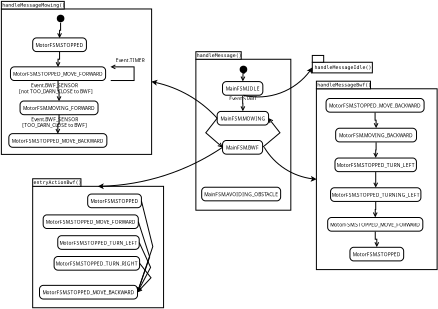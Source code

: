 <?xml version="1.0" encoding="UTF-8"?>
<dia:diagram xmlns:dia="http://www.lysator.liu.se/~alla/dia/">
  <dia:layer name="Background" visible="true" active="true">
    <dia:group>
      <dia:object type="UML - LargePackage" version="0" id="O0">
        <dia:attribute name="obj_pos">
          <dia:point val="26.022,7.861"/>
        </dia:attribute>
        <dia:attribute name="obj_bb">
          <dia:rectangle val="25.972,6.811;38.586,27.803"/>
        </dia:attribute>
        <dia:attribute name="meta">
          <dia:composite type="dict"/>
        </dia:attribute>
        <dia:attribute name="elem_corner">
          <dia:point val="26.022,7.861"/>
        </dia:attribute>
        <dia:attribute name="elem_width">
          <dia:real val="12.513"/>
        </dia:attribute>
        <dia:attribute name="elem_height">
          <dia:real val="19.893"/>
        </dia:attribute>
        <dia:attribute name="line_width">
          <dia:real val="0.1"/>
        </dia:attribute>
        <dia:attribute name="line_colour">
          <dia:color val="#000000"/>
        </dia:attribute>
        <dia:attribute name="fill_colour">
          <dia:color val="#ffffff"/>
        </dia:attribute>
        <dia:attribute name="text_colour">
          <dia:color val="#000000"/>
        </dia:attribute>
        <dia:attribute name="stereotype">
          <dia:string>##</dia:string>
        </dia:attribute>
        <dia:attribute name="name">
          <dia:string>#handleMessage()#</dia:string>
        </dia:attribute>
      </dia:object>
      <dia:group>
        <dia:object type="UML - State Term" version="0" id="O1">
          <dia:attribute name="obj_pos">
            <dia:point val="31.793,8.703"/>
          </dia:attribute>
          <dia:attribute name="obj_bb">
            <dia:rectangle val="31.743,8.653;32.843,9.753"/>
          </dia:attribute>
          <dia:attribute name="meta">
            <dia:composite type="dict"/>
          </dia:attribute>
          <dia:attribute name="elem_corner">
            <dia:point val="31.793,8.703"/>
          </dia:attribute>
          <dia:attribute name="elem_width">
            <dia:real val="1"/>
          </dia:attribute>
          <dia:attribute name="elem_height">
            <dia:real val="1"/>
          </dia:attribute>
          <dia:attribute name="line_colour">
            <dia:color val="#000000"/>
          </dia:attribute>
          <dia:attribute name="fill_colour">
            <dia:color val="#ffffff"/>
          </dia:attribute>
          <dia:attribute name="is_final">
            <dia:boolean val="false"/>
          </dia:attribute>
        </dia:object>
        <dia:object type="UML - Transition" version="2" id="O2">
          <dia:attribute name="obj_pos">
            <dia:point val="32.286,12.653"/>
          </dia:attribute>
          <dia:attribute name="obj_bb">
            <dia:rectangle val="30.278,12.603;34.386,14.732"/>
          </dia:attribute>
          <dia:attribute name="meta">
            <dia:composite type="dict"/>
          </dia:attribute>
          <dia:attribute name="orth_points">
            <dia:point val="32.286,12.653"/>
            <dia:point val="32.286,13.153"/>
            <dia:point val="32.286,14.181"/>
            <dia:point val="32.286,14.681"/>
          </dia:attribute>
          <dia:attribute name="orth_orient">
            <dia:enum val="1"/>
            <dia:enum val="0"/>
            <dia:enum val="1"/>
          </dia:attribute>
          <dia:attribute name="orth_autoroute">
            <dia:boolean val="true"/>
          </dia:attribute>
          <dia:attribute name="text_colour">
            <dia:color val="#000000"/>
          </dia:attribute>
          <dia:attribute name="line_colour">
            <dia:color val="#000000"/>
          </dia:attribute>
          <dia:attribute name="trigger">
            <dia:string>#Event.START#</dia:string>
          </dia:attribute>
          <dia:attribute name="action">
            <dia:string>##</dia:string>
          </dia:attribute>
          <dia:attribute name="guard">
            <dia:string>##</dia:string>
          </dia:attribute>
          <dia:attribute name="trigger_text_pos">
            <dia:point val="32.332,13.292"/>
          </dia:attribute>
          <dia:attribute name="guard_text_pos">
            <dia:point val="31.932,13.992"/>
          </dia:attribute>
          <dia:attribute name="direction_inverted">
            <dia:boolean val="false"/>
          </dia:attribute>
          <dia:connections>
            <dia:connection handle="0" to="O4" connection="8"/>
            <dia:connection handle="1" to="O5" connection="8"/>
          </dia:connections>
        </dia:object>
        <dia:object type="UML - Transition" version="2" id="O3">
          <dia:attribute name="obj_pos">
            <dia:point val="35.034,19.464"/>
          </dia:attribute>
          <dia:attribute name="obj_bb">
            <dia:rectangle val="34.984,15.132;37.292,19.964"/>
          </dia:attribute>
          <dia:attribute name="meta">
            <dia:composite type="dict"/>
          </dia:attribute>
          <dia:attribute name="orth_points">
            <dia:point val="35.034,19.464"/>
            <dia:point val="37.242,19.464"/>
            <dia:point val="37.242,15.632"/>
            <dia:point val="35.742,15.632"/>
          </dia:attribute>
          <dia:attribute name="orth_orient">
            <dia:enum val="0"/>
            <dia:enum val="1"/>
            <dia:enum val="0"/>
          </dia:attribute>
          <dia:attribute name="orth_autoroute">
            <dia:boolean val="true"/>
          </dia:attribute>
          <dia:attribute name="text_colour">
            <dia:color val="#000000"/>
          </dia:attribute>
          <dia:attribute name="line_colour">
            <dia:color val="#000000"/>
          </dia:attribute>
          <dia:attribute name="trigger">
            <dia:string>##</dia:string>
          </dia:attribute>
          <dia:attribute name="action">
            <dia:string>##</dia:string>
          </dia:attribute>
          <dia:attribute name="guard">
            <dia:string>##</dia:string>
          </dia:attribute>
          <dia:attribute name="trigger_text_pos">
            <dia:point val="36.742,16.048"/>
          </dia:attribute>
          <dia:attribute name="guard_text_pos">
            <dia:point val="36.742,17.048"/>
          </dia:attribute>
          <dia:attribute name="direction_inverted">
            <dia:boolean val="false"/>
          </dia:attribute>
          <dia:connections>
            <dia:connection handle="0" to="O7" connection="4"/>
            <dia:connection handle="1" to="O5" connection="4"/>
          </dia:connections>
        </dia:object>
        <dia:object type="UML - State" version="0" id="O4">
          <dia:attribute name="obj_pos">
            <dia:point val="29.534,10.803"/>
          </dia:attribute>
          <dia:attribute name="obj_bb">
            <dia:rectangle val="29.484,10.753;35.087,12.653"/>
          </dia:attribute>
          <dia:attribute name="meta">
            <dia:composite type="dict"/>
          </dia:attribute>
          <dia:attribute name="elem_corner">
            <dia:point val="29.534,10.803"/>
          </dia:attribute>
          <dia:attribute name="elem_width">
            <dia:real val="5.502"/>
          </dia:attribute>
          <dia:attribute name="elem_height">
            <dia:real val="1.8"/>
          </dia:attribute>
          <dia:attribute name="line_colour">
            <dia:color val="#000000"/>
          </dia:attribute>
          <dia:attribute name="fill_colour">
            <dia:color val="#ffffff"/>
          </dia:attribute>
          <dia:attribute name="text">
            <dia:composite type="text">
              <dia:attribute name="string">
                <dia:string>#MainFSM.IDLE#</dia:string>
              </dia:attribute>
              <dia:attribute name="font">
                <dia:font family="sans" style="0" name="Helvetica"/>
              </dia:attribute>
              <dia:attribute name="height">
                <dia:real val="0.8"/>
              </dia:attribute>
              <dia:attribute name="pos">
                <dia:point val="32.286,11.898"/>
              </dia:attribute>
              <dia:attribute name="color">
                <dia:color val="#000000"/>
              </dia:attribute>
              <dia:attribute name="alignment">
                <dia:enum val="1"/>
              </dia:attribute>
            </dia:composite>
          </dia:attribute>
          <dia:attribute name="entry_action">
            <dia:string>##</dia:string>
          </dia:attribute>
          <dia:attribute name="do_action">
            <dia:string>##</dia:string>
          </dia:attribute>
          <dia:attribute name="exit_action">
            <dia:string>##</dia:string>
          </dia:attribute>
        </dia:object>
        <dia:object type="UML - State" version="0" id="O5">
          <dia:attribute name="obj_pos">
            <dia:point val="28.829,14.732"/>
          </dia:attribute>
          <dia:attribute name="obj_bb">
            <dia:rectangle val="28.779,14.682;35.792,16.582"/>
          </dia:attribute>
          <dia:attribute name="meta">
            <dia:composite type="dict"/>
          </dia:attribute>
          <dia:attribute name="elem_corner">
            <dia:point val="28.829,14.732"/>
          </dia:attribute>
          <dia:attribute name="elem_width">
            <dia:real val="6.912"/>
          </dia:attribute>
          <dia:attribute name="elem_height">
            <dia:real val="1.8"/>
          </dia:attribute>
          <dia:attribute name="line_colour">
            <dia:color val="#000000"/>
          </dia:attribute>
          <dia:attribute name="fill_colour">
            <dia:color val="#ffffff"/>
          </dia:attribute>
          <dia:attribute name="text">
            <dia:composite type="text">
              <dia:attribute name="string">
                <dia:string>#MainFSM.MOWING#</dia:string>
              </dia:attribute>
              <dia:attribute name="font">
                <dia:font family="sans" style="0" name="Helvetica"/>
              </dia:attribute>
              <dia:attribute name="height">
                <dia:real val="0.8"/>
              </dia:attribute>
              <dia:attribute name="pos">
                <dia:point val="32.286,15.827"/>
              </dia:attribute>
              <dia:attribute name="color">
                <dia:color val="#000000"/>
              </dia:attribute>
              <dia:attribute name="alignment">
                <dia:enum val="1"/>
              </dia:attribute>
            </dia:composite>
          </dia:attribute>
          <dia:attribute name="entry_action">
            <dia:string>##</dia:string>
          </dia:attribute>
          <dia:attribute name="do_action">
            <dia:string>##</dia:string>
          </dia:attribute>
          <dia:attribute name="exit_action">
            <dia:string>##</dia:string>
          </dia:attribute>
        </dia:object>
        <dia:object type="UML - State" version="0" id="O6">
          <dia:attribute name="obj_pos">
            <dia:point val="26.788,24.722"/>
          </dia:attribute>
          <dia:attribute name="obj_bb">
            <dia:rectangle val="26.738,24.672;37.833,26.572"/>
          </dia:attribute>
          <dia:attribute name="meta">
            <dia:composite type="dict"/>
          </dia:attribute>
          <dia:attribute name="elem_corner">
            <dia:point val="26.788,24.722"/>
          </dia:attribute>
          <dia:attribute name="elem_width">
            <dia:real val="10.995"/>
          </dia:attribute>
          <dia:attribute name="elem_height">
            <dia:real val="1.8"/>
          </dia:attribute>
          <dia:attribute name="line_colour">
            <dia:color val="#000000"/>
          </dia:attribute>
          <dia:attribute name="fill_colour">
            <dia:color val="#ffffff"/>
          </dia:attribute>
          <dia:attribute name="text">
            <dia:composite type="text">
              <dia:attribute name="string">
                <dia:string>#MainFSM.AVOIDING_OBSTACLE#</dia:string>
              </dia:attribute>
              <dia:attribute name="font">
                <dia:font family="sans" style="0" name="Helvetica"/>
              </dia:attribute>
              <dia:attribute name="height">
                <dia:real val="0.8"/>
              </dia:attribute>
              <dia:attribute name="pos">
                <dia:point val="32.286,25.817"/>
              </dia:attribute>
              <dia:attribute name="color">
                <dia:color val="#000000"/>
              </dia:attribute>
              <dia:attribute name="alignment">
                <dia:enum val="1"/>
              </dia:attribute>
            </dia:composite>
          </dia:attribute>
          <dia:attribute name="entry_action">
            <dia:string>##</dia:string>
          </dia:attribute>
          <dia:attribute name="do_action">
            <dia:string>##</dia:string>
          </dia:attribute>
          <dia:attribute name="exit_action">
            <dia:string>##</dia:string>
          </dia:attribute>
        </dia:object>
        <dia:object type="UML - State" version="0" id="O7">
          <dia:attribute name="obj_pos">
            <dia:point val="29.537,18.564"/>
          </dia:attribute>
          <dia:attribute name="obj_bb">
            <dia:rectangle val="29.487,18.514;35.084,20.414"/>
          </dia:attribute>
          <dia:attribute name="meta">
            <dia:composite type="dict"/>
          </dia:attribute>
          <dia:attribute name="elem_corner">
            <dia:point val="29.537,18.564"/>
          </dia:attribute>
          <dia:attribute name="elem_width">
            <dia:real val="5.498"/>
          </dia:attribute>
          <dia:attribute name="elem_height">
            <dia:real val="1.8"/>
          </dia:attribute>
          <dia:attribute name="line_colour">
            <dia:color val="#000000"/>
          </dia:attribute>
          <dia:attribute name="fill_colour">
            <dia:color val="#ffffff"/>
          </dia:attribute>
          <dia:attribute name="text">
            <dia:composite type="text">
              <dia:attribute name="string">
                <dia:string>#MainFSM.BWF#</dia:string>
              </dia:attribute>
              <dia:attribute name="font">
                <dia:font family="sans" style="0" name="Helvetica"/>
              </dia:attribute>
              <dia:attribute name="height">
                <dia:real val="0.8"/>
              </dia:attribute>
              <dia:attribute name="pos">
                <dia:point val="32.286,19.659"/>
              </dia:attribute>
              <dia:attribute name="color">
                <dia:color val="#000000"/>
              </dia:attribute>
              <dia:attribute name="alignment">
                <dia:enum val="1"/>
              </dia:attribute>
            </dia:composite>
          </dia:attribute>
          <dia:attribute name="entry_action">
            <dia:string>##</dia:string>
          </dia:attribute>
          <dia:attribute name="do_action">
            <dia:string>##</dia:string>
          </dia:attribute>
          <dia:attribute name="exit_action">
            <dia:string>##</dia:string>
          </dia:attribute>
        </dia:object>
        <dia:object type="UML - Transition" version="2" id="O8">
          <dia:attribute name="obj_pos">
            <dia:point val="32.293,9.203"/>
          </dia:attribute>
          <dia:attribute name="obj_bb">
            <dia:rectangle val="31.598,7.578;32.791,10.803"/>
          </dia:attribute>
          <dia:attribute name="meta">
            <dia:composite type="dict"/>
          </dia:attribute>
          <dia:attribute name="orth_points">
            <dia:point val="32.293,9.203"/>
            <dia:point val="32.41,9.678"/>
            <dia:point val="32.286,9.678"/>
            <dia:point val="32.286,10.753"/>
          </dia:attribute>
          <dia:attribute name="orth_orient">
            <dia:enum val="1"/>
            <dia:enum val="0"/>
            <dia:enum val="1"/>
          </dia:attribute>
          <dia:attribute name="orth_autoroute">
            <dia:boolean val="false"/>
          </dia:attribute>
          <dia:attribute name="text_colour">
            <dia:color val="#000000"/>
          </dia:attribute>
          <dia:attribute name="line_colour">
            <dia:color val="#000000"/>
          </dia:attribute>
          <dia:attribute name="trigger">
            <dia:string>##</dia:string>
          </dia:attribute>
          <dia:attribute name="action">
            <dia:string>##</dia:string>
          </dia:attribute>
          <dia:attribute name="guard">
            <dia:string>##</dia:string>
          </dia:attribute>
          <dia:attribute name="trigger_text_pos">
            <dia:point val="31.848,8.178"/>
          </dia:attribute>
          <dia:attribute name="guard_text_pos">
            <dia:point val="31.848,9.178"/>
          </dia:attribute>
          <dia:attribute name="direction_inverted">
            <dia:boolean val="false"/>
          </dia:attribute>
          <dia:connections>
            <dia:connection handle="1" to="O4" connection="8"/>
          </dia:connections>
        </dia:object>
        <dia:object type="UML - Transition" version="2" id="O9">
          <dia:attribute name="obj_pos">
            <dia:point val="28.829,15.632"/>
          </dia:attribute>
          <dia:attribute name="obj_bb">
            <dia:rectangle val="26.579,15.132;29.587,19.964"/>
          </dia:attribute>
          <dia:attribute name="meta">
            <dia:composite type="dict"/>
          </dia:attribute>
          <dia:attribute name="orth_points">
            <dia:point val="28.829,15.632"/>
            <dia:point val="27.329,15.632"/>
            <dia:point val="27.329,19.464"/>
            <dia:point val="29.537,19.464"/>
          </dia:attribute>
          <dia:attribute name="orth_orient">
            <dia:enum val="0"/>
            <dia:enum val="1"/>
            <dia:enum val="0"/>
          </dia:attribute>
          <dia:attribute name="orth_autoroute">
            <dia:boolean val="true"/>
          </dia:attribute>
          <dia:attribute name="text_colour">
            <dia:color val="#000000"/>
          </dia:attribute>
          <dia:attribute name="line_colour">
            <dia:color val="#000000"/>
          </dia:attribute>
          <dia:attribute name="trigger">
            <dia:string>##</dia:string>
          </dia:attribute>
          <dia:attribute name="action">
            <dia:string>##</dia:string>
          </dia:attribute>
          <dia:attribute name="guard">
            <dia:string>##</dia:string>
          </dia:attribute>
          <dia:attribute name="trigger_text_pos">
            <dia:point val="26.829,16.048"/>
          </dia:attribute>
          <dia:attribute name="guard_text_pos">
            <dia:point val="26.829,17.048"/>
          </dia:attribute>
          <dia:attribute name="direction_inverted">
            <dia:boolean val="false"/>
          </dia:attribute>
          <dia:connections>
            <dia:connection handle="0" to="O5" connection="3"/>
            <dia:connection handle="1" to="O7" connection="3"/>
          </dia:connections>
          <dia:childnode parent="O0"/>
        </dia:object>
      </dia:group>
    </dia:group>
    <dia:group>
      <dia:object type="UML - LargePackage" version="0" id="O10">
        <dia:attribute name="obj_pos">
          <dia:point val="4.514,24.607"/>
        </dia:attribute>
        <dia:attribute name="obj_bb">
          <dia:rectangle val="4.464,23.557;21.814,40.657"/>
        </dia:attribute>
        <dia:attribute name="meta">
          <dia:composite type="dict"/>
        </dia:attribute>
        <dia:attribute name="elem_corner">
          <dia:point val="4.514,24.607"/>
        </dia:attribute>
        <dia:attribute name="elem_width">
          <dia:real val="17.25"/>
        </dia:attribute>
        <dia:attribute name="elem_height">
          <dia:real val="16"/>
        </dia:attribute>
        <dia:attribute name="line_width">
          <dia:real val="0.1"/>
        </dia:attribute>
        <dia:attribute name="line_colour">
          <dia:color val="#000000"/>
        </dia:attribute>
        <dia:attribute name="fill_colour">
          <dia:color val="#ffffff"/>
        </dia:attribute>
        <dia:attribute name="text_colour">
          <dia:color val="#000000"/>
        </dia:attribute>
        <dia:attribute name="stereotype">
          <dia:string>##</dia:string>
        </dia:attribute>
        <dia:attribute name="name">
          <dia:string>#entryActionBwf()#</dia:string>
        </dia:attribute>
      </dia:object>
      <dia:group>
        <dia:object type="UML - State" version="0" id="O11">
          <dia:attribute name="obj_pos">
            <dia:point val="11.764,25.625"/>
          </dia:attribute>
          <dia:attribute name="obj_bb">
            <dia:rectangle val="11.714,25.575;19.164,27.475"/>
          </dia:attribute>
          <dia:attribute name="meta">
            <dia:composite type="dict"/>
          </dia:attribute>
          <dia:attribute name="elem_corner">
            <dia:point val="11.764,25.625"/>
          </dia:attribute>
          <dia:attribute name="elem_width">
            <dia:real val="7.35"/>
          </dia:attribute>
          <dia:attribute name="elem_height">
            <dia:real val="1.8"/>
          </dia:attribute>
          <dia:attribute name="line_colour">
            <dia:color val="#000000"/>
          </dia:attribute>
          <dia:attribute name="fill_colour">
            <dia:color val="#ffffff"/>
          </dia:attribute>
          <dia:attribute name="text">
            <dia:composite type="text">
              <dia:attribute name="string">
                <dia:string>#MotorFSM.STOPPED#</dia:string>
              </dia:attribute>
              <dia:attribute name="font">
                <dia:font family="sans" style="0" name="Helvetica"/>
              </dia:attribute>
              <dia:attribute name="height">
                <dia:real val="0.8"/>
              </dia:attribute>
              <dia:attribute name="pos">
                <dia:point val="15.439,26.72"/>
              </dia:attribute>
              <dia:attribute name="color">
                <dia:color val="#000000"/>
              </dia:attribute>
              <dia:attribute name="alignment">
                <dia:enum val="1"/>
              </dia:attribute>
            </dia:composite>
          </dia:attribute>
          <dia:attribute name="entry_action">
            <dia:string>##</dia:string>
          </dia:attribute>
          <dia:attribute name="do_action">
            <dia:string>##</dia:string>
          </dia:attribute>
          <dia:attribute name="exit_action">
            <dia:string>##</dia:string>
          </dia:attribute>
        </dia:object>
        <dia:object type="UML - State" version="0" id="O12">
          <dia:attribute name="obj_pos">
            <dia:point val="5.899,28.368"/>
          </dia:attribute>
          <dia:attribute name="obj_bb">
            <dia:rectangle val="5.849,28.318;19.164,30.218"/>
          </dia:attribute>
          <dia:attribute name="meta">
            <dia:composite type="dict"/>
          </dia:attribute>
          <dia:attribute name="elem_corner">
            <dia:point val="5.899,28.368"/>
          </dia:attribute>
          <dia:attribute name="elem_width">
            <dia:real val="13.215"/>
          </dia:attribute>
          <dia:attribute name="elem_height">
            <dia:real val="1.8"/>
          </dia:attribute>
          <dia:attribute name="line_colour">
            <dia:color val="#000000"/>
          </dia:attribute>
          <dia:attribute name="fill_colour">
            <dia:color val="#ffffff"/>
          </dia:attribute>
          <dia:attribute name="text">
            <dia:composite type="text">
              <dia:attribute name="string">
                <dia:string>#MotorFSM.STOPPED_MOVE_FORWARD#</dia:string>
              </dia:attribute>
              <dia:attribute name="font">
                <dia:font family="sans" style="0" name="Helvetica"/>
              </dia:attribute>
              <dia:attribute name="height">
                <dia:real val="0.8"/>
              </dia:attribute>
              <dia:attribute name="pos">
                <dia:point val="12.506,29.463"/>
              </dia:attribute>
              <dia:attribute name="color">
                <dia:color val="#000000"/>
              </dia:attribute>
              <dia:attribute name="alignment">
                <dia:enum val="1"/>
              </dia:attribute>
            </dia:composite>
          </dia:attribute>
          <dia:attribute name="entry_action">
            <dia:string>##</dia:string>
          </dia:attribute>
          <dia:attribute name="do_action">
            <dia:string>##</dia:string>
          </dia:attribute>
          <dia:attribute name="exit_action">
            <dia:string>##</dia:string>
          </dia:attribute>
        </dia:object>
        <dia:object type="UML - State" version="0" id="O13">
          <dia:attribute name="obj_pos">
            <dia:point val="7.821,31.111"/>
          </dia:attribute>
          <dia:attribute name="obj_bb">
            <dia:rectangle val="7.771,31.061;19.164,32.961"/>
          </dia:attribute>
          <dia:attribute name="meta">
            <dia:composite type="dict"/>
          </dia:attribute>
          <dia:attribute name="elem_corner">
            <dia:point val="7.821,31.111"/>
          </dia:attribute>
          <dia:attribute name="elem_width">
            <dia:real val="11.293"/>
          </dia:attribute>
          <dia:attribute name="elem_height">
            <dia:real val="1.8"/>
          </dia:attribute>
          <dia:attribute name="line_colour">
            <dia:color val="#000000"/>
          </dia:attribute>
          <dia:attribute name="fill_colour">
            <dia:color val="#ffffff"/>
          </dia:attribute>
          <dia:attribute name="text">
            <dia:composite type="text">
              <dia:attribute name="string">
                <dia:string>#MotorFSM.STOPPED_TURN_LEFT#</dia:string>
              </dia:attribute>
              <dia:attribute name="font">
                <dia:font family="sans" style="0" name="Helvetica"/>
              </dia:attribute>
              <dia:attribute name="height">
                <dia:real val="0.8"/>
              </dia:attribute>
              <dia:attribute name="pos">
                <dia:point val="13.468,32.206"/>
              </dia:attribute>
              <dia:attribute name="color">
                <dia:color val="#000000"/>
              </dia:attribute>
              <dia:attribute name="alignment">
                <dia:enum val="1"/>
              </dia:attribute>
            </dia:composite>
          </dia:attribute>
          <dia:attribute name="entry_action">
            <dia:string>##</dia:string>
          </dia:attribute>
          <dia:attribute name="do_action">
            <dia:string>##</dia:string>
          </dia:attribute>
          <dia:attribute name="exit_action">
            <dia:string>##</dia:string>
          </dia:attribute>
        </dia:object>
        <dia:object type="UML - State" version="0" id="O14">
          <dia:attribute name="obj_pos">
            <dia:point val="7.339,33.854"/>
          </dia:attribute>
          <dia:attribute name="obj_bb">
            <dia:rectangle val="7.289,33.804;19.164,35.704"/>
          </dia:attribute>
          <dia:attribute name="meta">
            <dia:composite type="dict"/>
          </dia:attribute>
          <dia:attribute name="elem_corner">
            <dia:point val="7.339,33.854"/>
          </dia:attribute>
          <dia:attribute name="elem_width">
            <dia:real val="11.775"/>
          </dia:attribute>
          <dia:attribute name="elem_height">
            <dia:real val="1.8"/>
          </dia:attribute>
          <dia:attribute name="line_colour">
            <dia:color val="#000000"/>
          </dia:attribute>
          <dia:attribute name="fill_colour">
            <dia:color val="#ffffff"/>
          </dia:attribute>
          <dia:attribute name="text">
            <dia:composite type="text">
              <dia:attribute name="string">
                <dia:string>#MotorFSM.STOPPED_TURN_RIGHT#</dia:string>
              </dia:attribute>
              <dia:attribute name="font">
                <dia:font family="sans" style="0" name="Helvetica"/>
              </dia:attribute>
              <dia:attribute name="height">
                <dia:real val="0.8"/>
              </dia:attribute>
              <dia:attribute name="pos">
                <dia:point val="13.226,34.949"/>
              </dia:attribute>
              <dia:attribute name="color">
                <dia:color val="#000000"/>
              </dia:attribute>
              <dia:attribute name="alignment">
                <dia:enum val="1"/>
              </dia:attribute>
            </dia:composite>
          </dia:attribute>
          <dia:attribute name="entry_action">
            <dia:string>##</dia:string>
          </dia:attribute>
          <dia:attribute name="do_action">
            <dia:string>##</dia:string>
          </dia:attribute>
          <dia:attribute name="exit_action">
            <dia:string>##</dia:string>
          </dia:attribute>
        </dia:object>
        <dia:object type="UML - State" version="0" id="O15">
          <dia:attribute name="obj_pos">
            <dia:point val="5.414,37.657"/>
          </dia:attribute>
          <dia:attribute name="obj_bb">
            <dia:rectangle val="5.364,37.607;19.107,39.507"/>
          </dia:attribute>
          <dia:attribute name="meta">
            <dia:composite type="dict"/>
          </dia:attribute>
          <dia:attribute name="elem_corner">
            <dia:point val="5.414,37.657"/>
          </dia:attribute>
          <dia:attribute name="elem_width">
            <dia:real val="13.643"/>
          </dia:attribute>
          <dia:attribute name="elem_height">
            <dia:real val="1.8"/>
          </dia:attribute>
          <dia:attribute name="line_colour">
            <dia:color val="#000000"/>
          </dia:attribute>
          <dia:attribute name="fill_colour">
            <dia:color val="#ffffff"/>
          </dia:attribute>
          <dia:attribute name="text">
            <dia:composite type="text">
              <dia:attribute name="string">
                <dia:string>#MotorFSM.STOPPED_MOVE_BACKWARD#</dia:string>
              </dia:attribute>
              <dia:attribute name="font">
                <dia:font family="sans" style="0" name="Helvetica"/>
              </dia:attribute>
              <dia:attribute name="height">
                <dia:real val="0.8"/>
              </dia:attribute>
              <dia:attribute name="pos">
                <dia:point val="12.236,38.752"/>
              </dia:attribute>
              <dia:attribute name="color">
                <dia:color val="#000000"/>
              </dia:attribute>
              <dia:attribute name="alignment">
                <dia:enum val="1"/>
              </dia:attribute>
            </dia:composite>
          </dia:attribute>
          <dia:attribute name="entry_action">
            <dia:string>##</dia:string>
          </dia:attribute>
          <dia:attribute name="do_action">
            <dia:string>##</dia:string>
          </dia:attribute>
          <dia:attribute name="exit_action">
            <dia:string>##</dia:string>
          </dia:attribute>
        </dia:object>
        <dia:object type="UML - Transition" version="2" id="O16">
          <dia:attribute name="obj_pos">
            <dia:point val="19.114,34.754"/>
          </dia:attribute>
          <dia:attribute name="obj_bb">
            <dia:rectangle val="19.007,34.254;20.664,39.057"/>
          </dia:attribute>
          <dia:attribute name="meta">
            <dia:composite type="dict"/>
          </dia:attribute>
          <dia:attribute name="orth_points">
            <dia:point val="19.114,34.754"/>
            <dia:point val="20.614,34.754"/>
            <dia:point val="20.614,38.557"/>
            <dia:point val="19.057,38.557"/>
          </dia:attribute>
          <dia:attribute name="orth_orient">
            <dia:enum val="0"/>
            <dia:enum val="1"/>
            <dia:enum val="0"/>
          </dia:attribute>
          <dia:attribute name="orth_autoroute">
            <dia:boolean val="true"/>
          </dia:attribute>
          <dia:attribute name="text_colour">
            <dia:color val="#000000"/>
          </dia:attribute>
          <dia:attribute name="line_colour">
            <dia:color val="#000000"/>
          </dia:attribute>
          <dia:attribute name="trigger">
            <dia:string>##</dia:string>
          </dia:attribute>
          <dia:attribute name="action">
            <dia:string>##</dia:string>
          </dia:attribute>
          <dia:attribute name="guard">
            <dia:string>##</dia:string>
          </dia:attribute>
          <dia:attribute name="trigger_text_pos">
            <dia:point val="20.114,35.156"/>
          </dia:attribute>
          <dia:attribute name="guard_text_pos">
            <dia:point val="20.114,36.156"/>
          </dia:attribute>
          <dia:attribute name="direction_inverted">
            <dia:boolean val="false"/>
          </dia:attribute>
          <dia:connections>
            <dia:connection handle="0" to="O14" connection="4"/>
            <dia:connection handle="1" to="O15" connection="4"/>
          </dia:connections>
        </dia:object>
        <dia:object type="UML - Transition" version="2" id="O17">
          <dia:attribute name="obj_pos">
            <dia:point val="19.114,32.011"/>
          </dia:attribute>
          <dia:attribute name="obj_bb">
            <dia:rectangle val="19.007,31.511;20.664,39.057"/>
          </dia:attribute>
          <dia:attribute name="meta">
            <dia:composite type="dict"/>
          </dia:attribute>
          <dia:attribute name="orth_points">
            <dia:point val="19.114,32.011"/>
            <dia:point val="20.614,32.011"/>
            <dia:point val="20.614,38.557"/>
            <dia:point val="19.057,38.557"/>
          </dia:attribute>
          <dia:attribute name="orth_orient">
            <dia:enum val="0"/>
            <dia:enum val="1"/>
            <dia:enum val="0"/>
          </dia:attribute>
          <dia:attribute name="orth_autoroute">
            <dia:boolean val="true"/>
          </dia:attribute>
          <dia:attribute name="text_colour">
            <dia:color val="#000000"/>
          </dia:attribute>
          <dia:attribute name="line_colour">
            <dia:color val="#000000"/>
          </dia:attribute>
          <dia:attribute name="trigger">
            <dia:string>##</dia:string>
          </dia:attribute>
          <dia:attribute name="action">
            <dia:string>##</dia:string>
          </dia:attribute>
          <dia:attribute name="guard">
            <dia:string>##</dia:string>
          </dia:attribute>
          <dia:attribute name="trigger_text_pos">
            <dia:point val="20.114,33.784"/>
          </dia:attribute>
          <dia:attribute name="guard_text_pos">
            <dia:point val="20.114,34.784"/>
          </dia:attribute>
          <dia:attribute name="direction_inverted">
            <dia:boolean val="false"/>
          </dia:attribute>
          <dia:connections>
            <dia:connection handle="0" to="O13" connection="4"/>
            <dia:connection handle="1" to="O15" connection="4"/>
          </dia:connections>
        </dia:object>
        <dia:object type="UML - Transition" version="2" id="O18">
          <dia:attribute name="obj_pos">
            <dia:point val="19.114,29.268"/>
          </dia:attribute>
          <dia:attribute name="obj_bb">
            <dia:rectangle val="19.007,28.768;20.664,39.057"/>
          </dia:attribute>
          <dia:attribute name="meta">
            <dia:composite type="dict"/>
          </dia:attribute>
          <dia:attribute name="orth_points">
            <dia:point val="19.114,29.268"/>
            <dia:point val="20.614,29.268"/>
            <dia:point val="20.614,38.557"/>
            <dia:point val="19.057,38.557"/>
          </dia:attribute>
          <dia:attribute name="orth_orient">
            <dia:enum val="0"/>
            <dia:enum val="1"/>
            <dia:enum val="0"/>
          </dia:attribute>
          <dia:attribute name="orth_autoroute">
            <dia:boolean val="true"/>
          </dia:attribute>
          <dia:attribute name="text_colour">
            <dia:color val="#000000"/>
          </dia:attribute>
          <dia:attribute name="line_colour">
            <dia:color val="#000000"/>
          </dia:attribute>
          <dia:attribute name="trigger">
            <dia:string>##</dia:string>
          </dia:attribute>
          <dia:attribute name="action">
            <dia:string>##</dia:string>
          </dia:attribute>
          <dia:attribute name="guard">
            <dia:string>##</dia:string>
          </dia:attribute>
          <dia:attribute name="trigger_text_pos">
            <dia:point val="20.114,32.413"/>
          </dia:attribute>
          <dia:attribute name="guard_text_pos">
            <dia:point val="20.114,33.413"/>
          </dia:attribute>
          <dia:attribute name="direction_inverted">
            <dia:boolean val="false"/>
          </dia:attribute>
          <dia:connections>
            <dia:connection handle="0" to="O12" connection="4"/>
            <dia:connection handle="1" to="O15" connection="4"/>
          </dia:connections>
        </dia:object>
        <dia:object type="UML - Transition" version="2" id="O19">
          <dia:attribute name="obj_pos">
            <dia:point val="19.114,26.525"/>
          </dia:attribute>
          <dia:attribute name="obj_bb">
            <dia:rectangle val="19.007,26.025;20.664,39.057"/>
          </dia:attribute>
          <dia:attribute name="meta">
            <dia:composite type="dict"/>
          </dia:attribute>
          <dia:attribute name="orth_points">
            <dia:point val="19.114,26.525"/>
            <dia:point val="20.614,26.525"/>
            <dia:point val="20.614,38.557"/>
            <dia:point val="19.057,38.557"/>
          </dia:attribute>
          <dia:attribute name="orth_orient">
            <dia:enum val="0"/>
            <dia:enum val="1"/>
            <dia:enum val="0"/>
          </dia:attribute>
          <dia:attribute name="orth_autoroute">
            <dia:boolean val="true"/>
          </dia:attribute>
          <dia:attribute name="text_colour">
            <dia:color val="#000000"/>
          </dia:attribute>
          <dia:attribute name="line_colour">
            <dia:color val="#000000"/>
          </dia:attribute>
          <dia:attribute name="trigger">
            <dia:string>##</dia:string>
          </dia:attribute>
          <dia:attribute name="action">
            <dia:string>##</dia:string>
          </dia:attribute>
          <dia:attribute name="guard">
            <dia:string>##</dia:string>
          </dia:attribute>
          <dia:attribute name="trigger_text_pos">
            <dia:point val="20.114,31.041"/>
          </dia:attribute>
          <dia:attribute name="guard_text_pos">
            <dia:point val="20.114,32.041"/>
          </dia:attribute>
          <dia:attribute name="direction_inverted">
            <dia:boolean val="false"/>
          </dia:attribute>
          <dia:connections>
            <dia:connection handle="0" to="O11" connection="4"/>
            <dia:connection handle="1" to="O15" connection="4"/>
          </dia:connections>
        </dia:object>
      </dia:group>
    </dia:group>
    <dia:object type="UML - SmallPackage" version="0" id="O20">
      <dia:attribute name="obj_pos">
        <dia:point val="41.366,8.256"/>
      </dia:attribute>
      <dia:attribute name="obj_bb">
        <dia:rectangle val="41.316,7.306;49.331,9.706"/>
      </dia:attribute>
      <dia:attribute name="meta">
        <dia:composite type="dict"/>
      </dia:attribute>
      <dia:attribute name="elem_corner">
        <dia:point val="41.366,8.256"/>
      </dia:attribute>
      <dia:attribute name="elem_width">
        <dia:real val="7.915"/>
      </dia:attribute>
      <dia:attribute name="elem_height">
        <dia:real val="1.4"/>
      </dia:attribute>
      <dia:attribute name="line_width">
        <dia:real val="0.1"/>
      </dia:attribute>
      <dia:attribute name="line_colour">
        <dia:color val="#000000"/>
      </dia:attribute>
      <dia:attribute name="fill_colour">
        <dia:color val="#ffffff"/>
      </dia:attribute>
      <dia:attribute name="stereotype">
        <dia:string>##</dia:string>
      </dia:attribute>
      <dia:attribute name="text">
        <dia:composite type="text">
          <dia:attribute name="string">
            <dia:string>#handleMessageIdle()#</dia:string>
          </dia:attribute>
          <dia:attribute name="font">
            <dia:font family="monospace" style="0" name="Courier"/>
          </dia:attribute>
          <dia:attribute name="height">
            <dia:real val="0.8"/>
          </dia:attribute>
          <dia:attribute name="pos">
            <dia:point val="41.666,9.151"/>
          </dia:attribute>
          <dia:attribute name="color">
            <dia:color val="#000000"/>
          </dia:attribute>
          <dia:attribute name="alignment">
            <dia:enum val="0"/>
          </dia:attribute>
        </dia:composite>
      </dia:attribute>
    </dia:object>
    <dia:group>
      <dia:object type="UML - LargePackage" version="0" id="O21">
        <dia:attribute name="obj_pos">
          <dia:point val="41.906,11.75"/>
        </dia:attribute>
        <dia:attribute name="obj_bb">
          <dia:rectangle val="41.856,10.7;57.865,35.63"/>
        </dia:attribute>
        <dia:attribute name="meta">
          <dia:composite type="dict"/>
        </dia:attribute>
        <dia:attribute name="elem_corner">
          <dia:point val="41.906,11.75"/>
        </dia:attribute>
        <dia:attribute name="elem_width">
          <dia:real val="15.91"/>
        </dia:attribute>
        <dia:attribute name="elem_height">
          <dia:real val="23.829"/>
        </dia:attribute>
        <dia:attribute name="line_width">
          <dia:real val="0.1"/>
        </dia:attribute>
        <dia:attribute name="line_colour">
          <dia:color val="#000000"/>
        </dia:attribute>
        <dia:attribute name="fill_colour">
          <dia:color val="#ffffff"/>
        </dia:attribute>
        <dia:attribute name="text_colour">
          <dia:color val="#000000"/>
        </dia:attribute>
        <dia:attribute name="stereotype">
          <dia:string>##</dia:string>
        </dia:attribute>
        <dia:attribute name="name">
          <dia:string>#handleMessageBwf()#</dia:string>
        </dia:attribute>
      </dia:object>
      <dia:group>
        <dia:object type="UML - State" version="0" id="O22">
          <dia:attribute name="obj_pos">
            <dia:point val="43.393,28.716"/>
          </dia:attribute>
          <dia:attribute name="obj_bb">
            <dia:rectangle val="43.343,28.666;56.658,30.566"/>
          </dia:attribute>
          <dia:attribute name="meta">
            <dia:composite type="dict"/>
          </dia:attribute>
          <dia:attribute name="elem_corner">
            <dia:point val="43.393,28.716"/>
          </dia:attribute>
          <dia:attribute name="elem_width">
            <dia:real val="13.215"/>
          </dia:attribute>
          <dia:attribute name="elem_height">
            <dia:real val="1.8"/>
          </dia:attribute>
          <dia:attribute name="line_colour">
            <dia:color val="#000000"/>
          </dia:attribute>
          <dia:attribute name="fill_colour">
            <dia:color val="#ffffff"/>
          </dia:attribute>
          <dia:attribute name="text">
            <dia:composite type="text">
              <dia:attribute name="string">
                <dia:string>#MotorFSM.STOPPED_MOVE_FORWARD#</dia:string>
              </dia:attribute>
              <dia:attribute name="font">
                <dia:font family="sans" style="0" name="Helvetica"/>
              </dia:attribute>
              <dia:attribute name="height">
                <dia:real val="0.8"/>
              </dia:attribute>
              <dia:attribute name="pos">
                <dia:point val="50.001,29.811"/>
              </dia:attribute>
              <dia:attribute name="color">
                <dia:color val="#000000"/>
              </dia:attribute>
              <dia:attribute name="alignment">
                <dia:enum val="1"/>
              </dia:attribute>
            </dia:composite>
          </dia:attribute>
          <dia:attribute name="entry_action">
            <dia:string>##</dia:string>
          </dia:attribute>
          <dia:attribute name="do_action">
            <dia:string>##</dia:string>
          </dia:attribute>
          <dia:attribute name="exit_action">
            <dia:string>##</dia:string>
          </dia:attribute>
        </dia:object>
        <dia:object type="UML - State" version="0" id="O23">
          <dia:attribute name="obj_pos">
            <dia:point val="44.445,16.952"/>
          </dia:attribute>
          <dia:attribute name="obj_bb">
            <dia:rectangle val="44.395,16.902;55.607,18.802"/>
          </dia:attribute>
          <dia:attribute name="meta">
            <dia:composite type="dict"/>
          </dia:attribute>
          <dia:attribute name="elem_corner">
            <dia:point val="44.445,16.952"/>
          </dia:attribute>
          <dia:attribute name="elem_width">
            <dia:real val="11.113"/>
          </dia:attribute>
          <dia:attribute name="elem_height">
            <dia:real val="1.8"/>
          </dia:attribute>
          <dia:attribute name="line_colour">
            <dia:color val="#000000"/>
          </dia:attribute>
          <dia:attribute name="fill_colour">
            <dia:color val="#ffffff"/>
          </dia:attribute>
          <dia:attribute name="text">
            <dia:composite type="text">
              <dia:attribute name="string">
                <dia:string>#MotorFSM.MOVING_BACKWARD#</dia:string>
              </dia:attribute>
              <dia:attribute name="font">
                <dia:font family="sans" style="0" name="Helvetica"/>
              </dia:attribute>
              <dia:attribute name="height">
                <dia:real val="0.8"/>
              </dia:attribute>
              <dia:attribute name="pos">
                <dia:point val="50.001,18.047"/>
              </dia:attribute>
              <dia:attribute name="color">
                <dia:color val="#000000"/>
              </dia:attribute>
              <dia:attribute name="alignment">
                <dia:enum val="1"/>
              </dia:attribute>
            </dia:composite>
          </dia:attribute>
          <dia:attribute name="entry_action">
            <dia:string>##</dia:string>
          </dia:attribute>
          <dia:attribute name="do_action">
            <dia:string>##</dia:string>
          </dia:attribute>
          <dia:attribute name="exit_action">
            <dia:string>##</dia:string>
          </dia:attribute>
        </dia:object>
        <dia:object type="UML - State" version="0" id="O24">
          <dia:attribute name="obj_pos">
            <dia:point val="44.355,20.873"/>
          </dia:attribute>
          <dia:attribute name="obj_bb">
            <dia:rectangle val="44.305,20.823;55.697,22.723"/>
          </dia:attribute>
          <dia:attribute name="meta">
            <dia:composite type="dict"/>
          </dia:attribute>
          <dia:attribute name="elem_corner">
            <dia:point val="44.355,20.873"/>
          </dia:attribute>
          <dia:attribute name="elem_width">
            <dia:real val="11.293"/>
          </dia:attribute>
          <dia:attribute name="elem_height">
            <dia:real val="1.8"/>
          </dia:attribute>
          <dia:attribute name="line_colour">
            <dia:color val="#000000"/>
          </dia:attribute>
          <dia:attribute name="fill_colour">
            <dia:color val="#ffffff"/>
          </dia:attribute>
          <dia:attribute name="text">
            <dia:composite type="text">
              <dia:attribute name="string">
                <dia:string>#MotorFSM.STOPPED_TURN_LEFT#</dia:string>
              </dia:attribute>
              <dia:attribute name="font">
                <dia:font family="sans" style="0" name="Helvetica"/>
              </dia:attribute>
              <dia:attribute name="height">
                <dia:real val="0.8"/>
              </dia:attribute>
              <dia:attribute name="pos">
                <dia:point val="50.001,21.968"/>
              </dia:attribute>
              <dia:attribute name="color">
                <dia:color val="#000000"/>
              </dia:attribute>
              <dia:attribute name="alignment">
                <dia:enum val="1"/>
              </dia:attribute>
            </dia:composite>
          </dia:attribute>
          <dia:attribute name="entry_action">
            <dia:string>##</dia:string>
          </dia:attribute>
          <dia:attribute name="do_action">
            <dia:string>##</dia:string>
          </dia:attribute>
          <dia:attribute name="exit_action">
            <dia:string>##</dia:string>
          </dia:attribute>
        </dia:object>
        <dia:object type="UML - State" version="0" id="O25">
          <dia:attribute name="obj_pos">
            <dia:point val="43.772,24.795"/>
          </dia:attribute>
          <dia:attribute name="obj_bb">
            <dia:rectangle val="43.722,24.745;56.28,26.645"/>
          </dia:attribute>
          <dia:attribute name="meta">
            <dia:composite type="dict"/>
          </dia:attribute>
          <dia:attribute name="elem_corner">
            <dia:point val="43.772,24.795"/>
          </dia:attribute>
          <dia:attribute name="elem_width">
            <dia:real val="12.457"/>
          </dia:attribute>
          <dia:attribute name="elem_height">
            <dia:real val="1.8"/>
          </dia:attribute>
          <dia:attribute name="line_colour">
            <dia:color val="#000000"/>
          </dia:attribute>
          <dia:attribute name="fill_colour">
            <dia:color val="#ffffff"/>
          </dia:attribute>
          <dia:attribute name="text">
            <dia:composite type="text">
              <dia:attribute name="string">
                <dia:string>#MotorFSM.STOPPED_TURNING_LEFT#</dia:string>
              </dia:attribute>
              <dia:attribute name="font">
                <dia:font family="sans" style="0" name="Helvetica"/>
              </dia:attribute>
              <dia:attribute name="height">
                <dia:real val="0.8"/>
              </dia:attribute>
              <dia:attribute name="pos">
                <dia:point val="50.001,25.89"/>
              </dia:attribute>
              <dia:attribute name="color">
                <dia:color val="#000000"/>
              </dia:attribute>
              <dia:attribute name="alignment">
                <dia:enum val="1"/>
              </dia:attribute>
            </dia:composite>
          </dia:attribute>
          <dia:attribute name="entry_action">
            <dia:string>##</dia:string>
          </dia:attribute>
          <dia:attribute name="do_action">
            <dia:string>##</dia:string>
          </dia:attribute>
          <dia:attribute name="exit_action">
            <dia:string>##</dia:string>
          </dia:attribute>
        </dia:object>
        <dia:object type="UML - Transition" version="2" id="O26">
          <dia:attribute name="obj_pos">
            <dia:point val="50.001,18.802"/>
          </dia:attribute>
          <dia:attribute name="obj_bb">
            <dia:rectangle val="49.251,17.713;50.501,20.873"/>
          </dia:attribute>
          <dia:attribute name="meta">
            <dia:composite type="dict"/>
          </dia:attribute>
          <dia:attribute name="orth_points">
            <dia:point val="50.001,18.802"/>
            <dia:point val="50.001,19.302"/>
            <dia:point val="50.001,20.323"/>
            <dia:point val="50.001,20.823"/>
          </dia:attribute>
          <dia:attribute name="orth_orient">
            <dia:enum val="1"/>
            <dia:enum val="0"/>
            <dia:enum val="1"/>
          </dia:attribute>
          <dia:attribute name="orth_autoroute">
            <dia:boolean val="true"/>
          </dia:attribute>
          <dia:attribute name="text_colour">
            <dia:color val="#000000"/>
          </dia:attribute>
          <dia:attribute name="line_colour">
            <dia:color val="#000000"/>
          </dia:attribute>
          <dia:attribute name="trigger">
            <dia:string>##</dia:string>
          </dia:attribute>
          <dia:attribute name="action">
            <dia:string>##</dia:string>
          </dia:attribute>
          <dia:attribute name="guard">
            <dia:string>##</dia:string>
          </dia:attribute>
          <dia:attribute name="trigger_text_pos">
            <dia:point val="49.501,18.313"/>
          </dia:attribute>
          <dia:attribute name="guard_text_pos">
            <dia:point val="49.501,19.313"/>
          </dia:attribute>
          <dia:attribute name="direction_inverted">
            <dia:boolean val="false"/>
          </dia:attribute>
          <dia:connections>
            <dia:connection handle="0" to="O23" connection="8"/>
            <dia:connection handle="1" to="O24" connection="8"/>
          </dia:connections>
        </dia:object>
        <dia:object type="UML - Transition" version="2" id="O27">
          <dia:attribute name="obj_pos">
            <dia:point val="50.001,22.724"/>
          </dia:attribute>
          <dia:attribute name="obj_bb">
            <dia:rectangle val="49.251,21.634;50.501,24.794"/>
          </dia:attribute>
          <dia:attribute name="meta">
            <dia:composite type="dict"/>
          </dia:attribute>
          <dia:attribute name="orth_points">
            <dia:point val="50.001,22.724"/>
            <dia:point val="50.001,23.224"/>
            <dia:point val="50.001,24.244"/>
            <dia:point val="50.001,24.744"/>
          </dia:attribute>
          <dia:attribute name="orth_orient">
            <dia:enum val="1"/>
            <dia:enum val="0"/>
            <dia:enum val="1"/>
          </dia:attribute>
          <dia:attribute name="orth_autoroute">
            <dia:boolean val="true"/>
          </dia:attribute>
          <dia:attribute name="text_colour">
            <dia:color val="#000000"/>
          </dia:attribute>
          <dia:attribute name="line_colour">
            <dia:color val="#000000"/>
          </dia:attribute>
          <dia:attribute name="trigger">
            <dia:string>##</dia:string>
          </dia:attribute>
          <dia:attribute name="action">
            <dia:string>##</dia:string>
          </dia:attribute>
          <dia:attribute name="guard">
            <dia:string>##</dia:string>
          </dia:attribute>
          <dia:attribute name="trigger_text_pos">
            <dia:point val="49.501,22.234"/>
          </dia:attribute>
          <dia:attribute name="guard_text_pos">
            <dia:point val="49.501,23.234"/>
          </dia:attribute>
          <dia:attribute name="direction_inverted">
            <dia:boolean val="false"/>
          </dia:attribute>
          <dia:connections>
            <dia:connection handle="0" to="O24" connection="8"/>
            <dia:connection handle="1" to="O25" connection="8"/>
          </dia:connections>
        </dia:object>
        <dia:object type="UML - State" version="0" id="O28">
          <dia:attribute name="obj_pos">
            <dia:point val="43.18,13.03"/>
          </dia:attribute>
          <dia:attribute name="obj_bb">
            <dia:rectangle val="43.13,12.98;56.872,14.88"/>
          </dia:attribute>
          <dia:attribute name="meta">
            <dia:composite type="dict"/>
          </dia:attribute>
          <dia:attribute name="elem_corner">
            <dia:point val="43.18,13.03"/>
          </dia:attribute>
          <dia:attribute name="elem_width">
            <dia:real val="13.643"/>
          </dia:attribute>
          <dia:attribute name="elem_height">
            <dia:real val="1.8"/>
          </dia:attribute>
          <dia:attribute name="line_colour">
            <dia:color val="#000000"/>
          </dia:attribute>
          <dia:attribute name="fill_colour">
            <dia:color val="#ffffff"/>
          </dia:attribute>
          <dia:attribute name="text">
            <dia:composite type="text">
              <dia:attribute name="string">
                <dia:string>#MotorFSM.STOPPED_MOVE_BACKWARD#</dia:string>
              </dia:attribute>
              <dia:attribute name="font">
                <dia:font family="sans" style="0" name="Helvetica"/>
              </dia:attribute>
              <dia:attribute name="height">
                <dia:real val="0.8"/>
              </dia:attribute>
              <dia:attribute name="pos">
                <dia:point val="50.001,14.125"/>
              </dia:attribute>
              <dia:attribute name="color">
                <dia:color val="#000000"/>
              </dia:attribute>
              <dia:attribute name="alignment">
                <dia:enum val="1"/>
              </dia:attribute>
            </dia:composite>
          </dia:attribute>
          <dia:attribute name="entry_action">
            <dia:string>##</dia:string>
          </dia:attribute>
          <dia:attribute name="do_action">
            <dia:string>##</dia:string>
          </dia:attribute>
          <dia:attribute name="exit_action">
            <dia:string>##</dia:string>
          </dia:attribute>
        </dia:object>
        <dia:object type="UML - Transition" version="2" id="O29">
          <dia:attribute name="obj_pos">
            <dia:point val="50.001,14.881"/>
          </dia:attribute>
          <dia:attribute name="obj_bb">
            <dia:rectangle val="49.251,13.791;50.501,16.951"/>
          </dia:attribute>
          <dia:attribute name="meta">
            <dia:composite type="dict"/>
          </dia:attribute>
          <dia:attribute name="orth_points">
            <dia:point val="50.001,14.881"/>
            <dia:point val="50.001,15.381"/>
            <dia:point val="50.001,16.401"/>
            <dia:point val="50.001,16.901"/>
          </dia:attribute>
          <dia:attribute name="orth_orient">
            <dia:enum val="1"/>
            <dia:enum val="0"/>
            <dia:enum val="1"/>
          </dia:attribute>
          <dia:attribute name="orth_autoroute">
            <dia:boolean val="true"/>
          </dia:attribute>
          <dia:attribute name="text_colour">
            <dia:color val="#000000"/>
          </dia:attribute>
          <dia:attribute name="line_colour">
            <dia:color val="#000000"/>
          </dia:attribute>
          <dia:attribute name="trigger">
            <dia:string>##</dia:string>
          </dia:attribute>
          <dia:attribute name="action">
            <dia:string>##</dia:string>
          </dia:attribute>
          <dia:attribute name="guard">
            <dia:string>##</dia:string>
          </dia:attribute>
          <dia:attribute name="trigger_text_pos">
            <dia:point val="49.501,14.391"/>
          </dia:attribute>
          <dia:attribute name="guard_text_pos">
            <dia:point val="49.501,15.391"/>
          </dia:attribute>
          <dia:attribute name="direction_inverted">
            <dia:boolean val="false"/>
          </dia:attribute>
          <dia:connections>
            <dia:connection handle="0" to="O28" connection="8"/>
            <dia:connection handle="1" to="O23" connection="8"/>
          </dia:connections>
        </dia:object>
        <dia:object type="UML - Transition" version="2" id="O30">
          <dia:attribute name="obj_pos">
            <dia:point val="50.001,26.645"/>
          </dia:attribute>
          <dia:attribute name="obj_bb">
            <dia:rectangle val="49.251,25.555;50.501,28.716"/>
          </dia:attribute>
          <dia:attribute name="meta">
            <dia:composite type="dict"/>
          </dia:attribute>
          <dia:attribute name="orth_points">
            <dia:point val="50.001,26.645"/>
            <dia:point val="50.001,27.145"/>
            <dia:point val="50.001,28.166"/>
            <dia:point val="50.001,28.666"/>
          </dia:attribute>
          <dia:attribute name="orth_orient">
            <dia:enum val="1"/>
            <dia:enum val="0"/>
            <dia:enum val="1"/>
          </dia:attribute>
          <dia:attribute name="orth_autoroute">
            <dia:boolean val="true"/>
          </dia:attribute>
          <dia:attribute name="text_colour">
            <dia:color val="#000000"/>
          </dia:attribute>
          <dia:attribute name="line_colour">
            <dia:color val="#000000"/>
          </dia:attribute>
          <dia:attribute name="trigger">
            <dia:string>##</dia:string>
          </dia:attribute>
          <dia:attribute name="action">
            <dia:string>##</dia:string>
          </dia:attribute>
          <dia:attribute name="guard">
            <dia:string>##</dia:string>
          </dia:attribute>
          <dia:attribute name="trigger_text_pos">
            <dia:point val="49.501,26.155"/>
          </dia:attribute>
          <dia:attribute name="guard_text_pos">
            <dia:point val="49.501,27.155"/>
          </dia:attribute>
          <dia:attribute name="direction_inverted">
            <dia:boolean val="false"/>
          </dia:attribute>
          <dia:connections>
            <dia:connection handle="0" to="O25" connection="8"/>
            <dia:connection handle="1" to="O22" connection="8"/>
          </dia:connections>
        </dia:object>
        <dia:object type="UML - State" version="0" id="O31">
          <dia:attribute name="obj_pos">
            <dia:point val="46.326,32.638"/>
          </dia:attribute>
          <dia:attribute name="obj_bb">
            <dia:rectangle val="46.276,32.588;53.726,34.488"/>
          </dia:attribute>
          <dia:attribute name="meta">
            <dia:composite type="dict"/>
          </dia:attribute>
          <dia:attribute name="elem_corner">
            <dia:point val="46.326,32.638"/>
          </dia:attribute>
          <dia:attribute name="elem_width">
            <dia:real val="7.35"/>
          </dia:attribute>
          <dia:attribute name="elem_height">
            <dia:real val="1.8"/>
          </dia:attribute>
          <dia:attribute name="line_colour">
            <dia:color val="#000000"/>
          </dia:attribute>
          <dia:attribute name="fill_colour">
            <dia:color val="#ffffff"/>
          </dia:attribute>
          <dia:attribute name="text">
            <dia:composite type="text">
              <dia:attribute name="string">
                <dia:string>#MotorFSM.STOPPED#</dia:string>
              </dia:attribute>
              <dia:attribute name="font">
                <dia:font family="sans" style="0" name="Helvetica"/>
              </dia:attribute>
              <dia:attribute name="height">
                <dia:real val="0.8"/>
              </dia:attribute>
              <dia:attribute name="pos">
                <dia:point val="50.001,33.733"/>
              </dia:attribute>
              <dia:attribute name="color">
                <dia:color val="#000000"/>
              </dia:attribute>
              <dia:attribute name="alignment">
                <dia:enum val="1"/>
              </dia:attribute>
            </dia:composite>
          </dia:attribute>
          <dia:attribute name="entry_action">
            <dia:string>##</dia:string>
          </dia:attribute>
          <dia:attribute name="do_action">
            <dia:string>##</dia:string>
          </dia:attribute>
          <dia:attribute name="exit_action">
            <dia:string>##</dia:string>
          </dia:attribute>
        </dia:object>
        <dia:object type="UML - Transition" version="2" id="O32">
          <dia:attribute name="obj_pos">
            <dia:point val="50.001,30.567"/>
          </dia:attribute>
          <dia:attribute name="obj_bb">
            <dia:rectangle val="49.251,29.477;50.501,32.637"/>
          </dia:attribute>
          <dia:attribute name="meta">
            <dia:composite type="dict"/>
          </dia:attribute>
          <dia:attribute name="orth_points">
            <dia:point val="50.001,30.567"/>
            <dia:point val="50.001,31.067"/>
            <dia:point val="50.001,32.087"/>
            <dia:point val="50.001,32.587"/>
          </dia:attribute>
          <dia:attribute name="orth_orient">
            <dia:enum val="1"/>
            <dia:enum val="0"/>
            <dia:enum val="1"/>
          </dia:attribute>
          <dia:attribute name="orth_autoroute">
            <dia:boolean val="true"/>
          </dia:attribute>
          <dia:attribute name="text_colour">
            <dia:color val="#000000"/>
          </dia:attribute>
          <dia:attribute name="line_colour">
            <dia:color val="#000000"/>
          </dia:attribute>
          <dia:attribute name="trigger">
            <dia:string>##</dia:string>
          </dia:attribute>
          <dia:attribute name="action">
            <dia:string>##</dia:string>
          </dia:attribute>
          <dia:attribute name="guard">
            <dia:string>##</dia:string>
          </dia:attribute>
          <dia:attribute name="trigger_text_pos">
            <dia:point val="49.501,30.077"/>
          </dia:attribute>
          <dia:attribute name="guard_text_pos">
            <dia:point val="49.501,31.077"/>
          </dia:attribute>
          <dia:attribute name="direction_inverted">
            <dia:boolean val="false"/>
          </dia:attribute>
          <dia:connections>
            <dia:connection handle="0" to="O22" connection="8"/>
            <dia:connection handle="1" to="O31" connection="8"/>
          </dia:connections>
        </dia:object>
      </dia:group>
    </dia:group>
    <dia:object type="Standard - Arc" version="0" id="O33">
      <dia:attribute name="obj_pos">
        <dia:point val="32.286,12.603"/>
      </dia:attribute>
      <dia:attribute name="obj_bb">
        <dia:rectangle val="32.221,8.891;41.431,12.876"/>
      </dia:attribute>
      <dia:attribute name="conn_endpoints">
        <dia:point val="32.286,12.603"/>
        <dia:point val="41.366,8.956"/>
      </dia:attribute>
      <dia:attribute name="curve_distance">
        <dia:real val="1.544"/>
      </dia:attribute>
      <dia:attribute name="end_arrow">
        <dia:enum val="22"/>
      </dia:attribute>
      <dia:attribute name="end_arrow_length">
        <dia:real val="0.5"/>
      </dia:attribute>
      <dia:attribute name="end_arrow_width">
        <dia:real val="0.5"/>
      </dia:attribute>
      <dia:connections>
        <dia:connection handle="0" to="O4" connection="6"/>
        <dia:connection handle="1" to="O20" connection="3"/>
      </dia:connections>
    </dia:object>
    <dia:object type="Standard - Arc" version="0" id="O34">
      <dia:attribute name="obj_pos">
        <dia:point val="28.829,15.632"/>
      </dia:attribute>
      <dia:attribute name="obj_bb">
        <dia:rectangle val="20.121,10.592;28.897,15.7"/>
      </dia:attribute>
      <dia:attribute name="conn_endpoints">
        <dia:point val="28.829,15.632"/>
        <dia:point val="20.189,10.815"/>
      </dia:attribute>
      <dia:attribute name="curve_distance">
        <dia:real val="0.81"/>
      </dia:attribute>
      <dia:attribute name="end_arrow">
        <dia:enum val="22"/>
      </dia:attribute>
      <dia:attribute name="end_arrow_length">
        <dia:real val="0.5"/>
      </dia:attribute>
      <dia:attribute name="end_arrow_width">
        <dia:real val="0.5"/>
      </dia:attribute>
      <dia:connections>
        <dia:connection handle="0" to="O5" connection="3"/>
        <dia:connection handle="1" to="O37" connection="4"/>
      </dia:connections>
    </dia:object>
    <dia:object type="Standard - Arc" version="0" id="O35">
      <dia:attribute name="obj_pos">
        <dia:point val="29.537,19.464"/>
      </dia:attribute>
      <dia:attribute name="obj_bb">
        <dia:rectangle val="13.077,19.401;29.599,24.959"/>
      </dia:attribute>
      <dia:attribute name="conn_endpoints">
        <dia:point val="29.537,19.464"/>
        <dia:point val="13.139,24.607"/>
      </dia:attribute>
      <dia:attribute name="curve_distance">
        <dia:real val="-1.257"/>
      </dia:attribute>
      <dia:attribute name="end_arrow">
        <dia:enum val="22"/>
      </dia:attribute>
      <dia:attribute name="end_arrow_length">
        <dia:real val="0.5"/>
      </dia:attribute>
      <dia:attribute name="end_arrow_width">
        <dia:real val="0.5"/>
      </dia:attribute>
      <dia:connections>
        <dia:connection handle="0" to="O7" connection="3"/>
        <dia:connection handle="1" to="O10" connection="1"/>
      </dia:connections>
    </dia:object>
    <dia:object type="Standard - Arc" version="0" id="O36">
      <dia:attribute name="obj_pos">
        <dia:point val="35.034,19.464"/>
      </dia:attribute>
      <dia:attribute name="obj_bb">
        <dia:rectangle val="34.966,19.395;41.974,23.981"/>
      </dia:attribute>
      <dia:attribute name="conn_endpoints">
        <dia:point val="35.034,19.464"/>
        <dia:point val="41.906,23.665"/>
      </dia:attribute>
      <dia:attribute name="curve_distance">
        <dia:real val="1"/>
      </dia:attribute>
      <dia:attribute name="end_arrow">
        <dia:enum val="22"/>
      </dia:attribute>
      <dia:attribute name="end_arrow_length">
        <dia:real val="0.5"/>
      </dia:attribute>
      <dia:attribute name="end_arrow_width">
        <dia:real val="0.5"/>
      </dia:attribute>
      <dia:connections>
        <dia:connection handle="0" to="O7" connection="4"/>
        <dia:connection handle="1" to="O21" connection="3"/>
      </dia:connections>
    </dia:object>
    <dia:group>
      <dia:object type="UML - LargePackage" version="0" id="O37">
        <dia:attribute name="obj_pos">
          <dia:point val="0.39,1.232"/>
        </dia:attribute>
        <dia:attribute name="obj_bb">
          <dia:rectangle val="0.34,0.182;20.239,20.448"/>
        </dia:attribute>
        <dia:attribute name="meta">
          <dia:composite type="dict"/>
        </dia:attribute>
        <dia:attribute name="elem_corner">
          <dia:point val="0.39,1.232"/>
        </dia:attribute>
        <dia:attribute name="elem_width">
          <dia:real val="19.799"/>
        </dia:attribute>
        <dia:attribute name="elem_height">
          <dia:real val="19.166"/>
        </dia:attribute>
        <dia:attribute name="line_width">
          <dia:real val="0.1"/>
        </dia:attribute>
        <dia:attribute name="line_colour">
          <dia:color val="#000000"/>
        </dia:attribute>
        <dia:attribute name="fill_colour">
          <dia:color val="#ffffff"/>
        </dia:attribute>
        <dia:attribute name="text_colour">
          <dia:color val="#000000"/>
        </dia:attribute>
        <dia:attribute name="stereotype">
          <dia:string>##</dia:string>
        </dia:attribute>
        <dia:attribute name="name">
          <dia:string>#handleMessageMowing()#</dia:string>
        </dia:attribute>
      </dia:object>
      <dia:object type="UML - State" version="0" id="O38">
        <dia:attribute name="obj_pos">
          <dia:point val="1.373,17.662"/>
        </dia:attribute>
        <dia:attribute name="obj_bb">
          <dia:rectangle val="1.323,17.612;15.066,19.512"/>
        </dia:attribute>
        <dia:attribute name="meta">
          <dia:composite type="dict"/>
        </dia:attribute>
        <dia:attribute name="elem_corner">
          <dia:point val="1.373,17.662"/>
        </dia:attribute>
        <dia:attribute name="elem_width">
          <dia:real val="13.643"/>
        </dia:attribute>
        <dia:attribute name="elem_height">
          <dia:real val="1.8"/>
        </dia:attribute>
        <dia:attribute name="line_colour">
          <dia:color val="#000000"/>
        </dia:attribute>
        <dia:attribute name="fill_colour">
          <dia:color val="#ffffff"/>
        </dia:attribute>
        <dia:attribute name="text">
          <dia:composite type="text">
            <dia:attribute name="string">
              <dia:string>#MotorFSM.STOPPED_MOVE_BACKWARD#</dia:string>
            </dia:attribute>
            <dia:attribute name="font">
              <dia:font family="sans" style="0" name="Helvetica"/>
            </dia:attribute>
            <dia:attribute name="height">
              <dia:real val="0.8"/>
            </dia:attribute>
            <dia:attribute name="pos">
              <dia:point val="8.194,18.757"/>
            </dia:attribute>
            <dia:attribute name="color">
              <dia:color val="#000000"/>
            </dia:attribute>
            <dia:attribute name="alignment">
              <dia:enum val="1"/>
            </dia:attribute>
          </dia:composite>
        </dia:attribute>
        <dia:attribute name="entry_action">
          <dia:string>##</dia:string>
        </dia:attribute>
        <dia:attribute name="do_action">
          <dia:string>##</dia:string>
        </dia:attribute>
        <dia:attribute name="exit_action">
          <dia:string>##</dia:string>
        </dia:attribute>
      </dia:object>
      <dia:object type="UML - Transition" version="2" id="O39">
        <dia:attribute name="obj_pos">
          <dia:point val="14.802,10.662"/>
        </dia:attribute>
        <dia:attribute name="obj_bb">
          <dia:rectangle val="14.752,7.662;19.388,11.162"/>
        </dia:attribute>
        <dia:attribute name="meta">
          <dia:composite type="dict"/>
        </dia:attribute>
        <dia:attribute name="orth_points">
          <dia:point val="14.802,10.662"/>
          <dia:point val="17.878,10.662"/>
          <dia:point val="17.878,8.862"/>
          <dia:point val="14.802,8.862"/>
        </dia:attribute>
        <dia:attribute name="orth_orient">
          <dia:enum val="0"/>
          <dia:enum val="1"/>
          <dia:enum val="0"/>
        </dia:attribute>
        <dia:attribute name="orth_autoroute">
          <dia:boolean val="false"/>
        </dia:attribute>
        <dia:attribute name="text_colour">
          <dia:color val="#000000"/>
        </dia:attribute>
        <dia:attribute name="line_colour">
          <dia:color val="#000000"/>
        </dia:attribute>
        <dia:attribute name="trigger">
          <dia:string>#Event.TIMER#</dia:string>
        </dia:attribute>
        <dia:attribute name="action">
          <dia:string>##</dia:string>
        </dia:attribute>
        <dia:attribute name="guard">
          <dia:string>##</dia:string>
        </dia:attribute>
        <dia:attribute name="trigger_text_pos">
          <dia:point val="17.378,8.262"/>
        </dia:attribute>
        <dia:attribute name="guard_text_pos">
          <dia:point val="17.378,9.262"/>
        </dia:attribute>
        <dia:attribute name="direction_inverted">
          <dia:boolean val="false"/>
        </dia:attribute>
        <dia:connections>
          <dia:connection handle="0" to="O41" connection="7"/>
          <dia:connection handle="1" to="O41" connection="2"/>
        </dia:connections>
      </dia:object>
      <dia:object type="UML - State" version="0" id="O40">
        <dia:attribute name="obj_pos">
          <dia:point val="4.519,5.047"/>
        </dia:attribute>
        <dia:attribute name="obj_bb">
          <dia:rectangle val="4.469,4.997;11.919,6.897"/>
        </dia:attribute>
        <dia:attribute name="meta">
          <dia:composite type="dict"/>
        </dia:attribute>
        <dia:attribute name="elem_corner">
          <dia:point val="4.519,5.047"/>
        </dia:attribute>
        <dia:attribute name="elem_width">
          <dia:real val="7.35"/>
        </dia:attribute>
        <dia:attribute name="elem_height">
          <dia:real val="1.8"/>
        </dia:attribute>
        <dia:attribute name="line_colour">
          <dia:color val="#000000"/>
        </dia:attribute>
        <dia:attribute name="fill_colour">
          <dia:color val="#ffffff"/>
        </dia:attribute>
        <dia:attribute name="text">
          <dia:composite type="text">
            <dia:attribute name="string">
              <dia:string>#MotorFSM.STOPPED#</dia:string>
            </dia:attribute>
            <dia:attribute name="font">
              <dia:font family="sans" style="0" name="Helvetica"/>
            </dia:attribute>
            <dia:attribute name="height">
              <dia:real val="0.8"/>
            </dia:attribute>
            <dia:attribute name="pos">
              <dia:point val="8.194,6.142"/>
            </dia:attribute>
            <dia:attribute name="color">
              <dia:color val="#000000"/>
            </dia:attribute>
            <dia:attribute name="alignment">
              <dia:enum val="1"/>
            </dia:attribute>
          </dia:composite>
        </dia:attribute>
        <dia:attribute name="entry_action">
          <dia:string>##</dia:string>
        </dia:attribute>
        <dia:attribute name="do_action">
          <dia:string>##</dia:string>
        </dia:attribute>
        <dia:attribute name="exit_action">
          <dia:string>##</dia:string>
        </dia:attribute>
      </dia:object>
      <dia:object type="UML - State" version="0" id="O41">
        <dia:attribute name="obj_pos">
          <dia:point val="1.587,8.862"/>
        </dia:attribute>
        <dia:attribute name="obj_bb">
          <dia:rectangle val="1.537,8.812;14.852,10.712"/>
        </dia:attribute>
        <dia:attribute name="meta">
          <dia:composite type="dict"/>
        </dia:attribute>
        <dia:attribute name="elem_corner">
          <dia:point val="1.587,8.862"/>
        </dia:attribute>
        <dia:attribute name="elem_width">
          <dia:real val="13.215"/>
        </dia:attribute>
        <dia:attribute name="elem_height">
          <dia:real val="1.8"/>
        </dia:attribute>
        <dia:attribute name="line_colour">
          <dia:color val="#000000"/>
        </dia:attribute>
        <dia:attribute name="fill_colour">
          <dia:color val="#ffffff"/>
        </dia:attribute>
        <dia:attribute name="text">
          <dia:composite type="text">
            <dia:attribute name="string">
              <dia:string>#MotorFSM.STOPPED_MOVE_FORWARD#</dia:string>
            </dia:attribute>
            <dia:attribute name="font">
              <dia:font family="sans" style="0" name="Helvetica"/>
            </dia:attribute>
            <dia:attribute name="height">
              <dia:real val="0.8"/>
            </dia:attribute>
            <dia:attribute name="pos">
              <dia:point val="8.194,9.957"/>
            </dia:attribute>
            <dia:attribute name="color">
              <dia:color val="#000000"/>
            </dia:attribute>
            <dia:attribute name="alignment">
              <dia:enum val="1"/>
            </dia:attribute>
          </dia:composite>
        </dia:attribute>
        <dia:attribute name="entry_action">
          <dia:string>##</dia:string>
        </dia:attribute>
        <dia:attribute name="do_action">
          <dia:string>##</dia:string>
        </dia:attribute>
        <dia:attribute name="exit_action">
          <dia:string>##</dia:string>
        </dia:attribute>
      </dia:object>
      <dia:object type="UML - State" version="0" id="O42">
        <dia:attribute name="obj_pos">
          <dia:point val="2.852,13.362"/>
        </dia:attribute>
        <dia:attribute name="obj_bb">
          <dia:rectangle val="2.802,13.312;13.587,15.212"/>
        </dia:attribute>
        <dia:attribute name="meta">
          <dia:composite type="dict"/>
        </dia:attribute>
        <dia:attribute name="elem_corner">
          <dia:point val="2.852,13.362"/>
        </dia:attribute>
        <dia:attribute name="elem_width">
          <dia:real val="10.685"/>
        </dia:attribute>
        <dia:attribute name="elem_height">
          <dia:real val="1.8"/>
        </dia:attribute>
        <dia:attribute name="line_colour">
          <dia:color val="#000000"/>
        </dia:attribute>
        <dia:attribute name="fill_colour">
          <dia:color val="#ffffff"/>
        </dia:attribute>
        <dia:attribute name="text">
          <dia:composite type="text">
            <dia:attribute name="string">
              <dia:string>#MotorFSM.MOVING_FORWARD#</dia:string>
            </dia:attribute>
            <dia:attribute name="font">
              <dia:font family="sans" style="0" name="Helvetica"/>
            </dia:attribute>
            <dia:attribute name="height">
              <dia:real val="0.8"/>
            </dia:attribute>
            <dia:attribute name="pos">
              <dia:point val="8.194,14.457"/>
            </dia:attribute>
            <dia:attribute name="color">
              <dia:color val="#000000"/>
            </dia:attribute>
            <dia:attribute name="alignment">
              <dia:enum val="1"/>
            </dia:attribute>
          </dia:composite>
        </dia:attribute>
        <dia:attribute name="entry_action">
          <dia:string>##</dia:string>
        </dia:attribute>
        <dia:attribute name="do_action">
          <dia:string>##</dia:string>
        </dia:attribute>
        <dia:attribute name="exit_action">
          <dia:string>##</dia:string>
        </dia:attribute>
      </dia:object>
      <dia:object type="UML - Transition" version="2" id="O43">
        <dia:attribute name="obj_pos">
          <dia:point val="8.194,6.847"/>
        </dia:attribute>
        <dia:attribute name="obj_bb">
          <dia:rectangle val="7.444,5.754;8.694,8.912"/>
        </dia:attribute>
        <dia:attribute name="meta">
          <dia:composite type="dict"/>
        </dia:attribute>
        <dia:attribute name="orth_points">
          <dia:point val="8.194,6.847"/>
          <dia:point val="8.194,7.347"/>
          <dia:point val="8.194,8.362"/>
          <dia:point val="8.194,8.862"/>
        </dia:attribute>
        <dia:attribute name="orth_orient">
          <dia:enum val="1"/>
          <dia:enum val="0"/>
          <dia:enum val="1"/>
        </dia:attribute>
        <dia:attribute name="orth_autoroute">
          <dia:boolean val="true"/>
        </dia:attribute>
        <dia:attribute name="text_colour">
          <dia:color val="#000000"/>
        </dia:attribute>
        <dia:attribute name="line_colour">
          <dia:color val="#000000"/>
        </dia:attribute>
        <dia:attribute name="trigger">
          <dia:string>##</dia:string>
        </dia:attribute>
        <dia:attribute name="action">
          <dia:string>##</dia:string>
        </dia:attribute>
        <dia:attribute name="guard">
          <dia:string>##</dia:string>
        </dia:attribute>
        <dia:attribute name="trigger_text_pos">
          <dia:point val="7.694,6.354"/>
        </dia:attribute>
        <dia:attribute name="guard_text_pos">
          <dia:point val="7.694,7.354"/>
        </dia:attribute>
        <dia:attribute name="direction_inverted">
          <dia:boolean val="false"/>
        </dia:attribute>
        <dia:connections>
          <dia:connection handle="0" to="O40" connection="6"/>
          <dia:connection handle="1" to="O41" connection="1"/>
        </dia:connections>
      </dia:object>
      <dia:object type="UML - Transition" version="2" id="O44">
        <dia:attribute name="obj_pos">
          <dia:point val="8.194,10.662"/>
        </dia:attribute>
        <dia:attribute name="obj_bb">
          <dia:rectangle val="2.722,10.612;12.977,13.412"/>
        </dia:attribute>
        <dia:attribute name="meta">
          <dia:composite type="dict"/>
        </dia:attribute>
        <dia:attribute name="orth_points">
          <dia:point val="8.194,10.662"/>
          <dia:point val="8.194,11.162"/>
          <dia:point val="8.194,12.862"/>
          <dia:point val="8.194,13.362"/>
        </dia:attribute>
        <dia:attribute name="orth_orient">
          <dia:enum val="1"/>
          <dia:enum val="0"/>
          <dia:enum val="1"/>
        </dia:attribute>
        <dia:attribute name="orth_autoroute">
          <dia:boolean val="true"/>
        </dia:attribute>
        <dia:attribute name="text_colour">
          <dia:color val="#000000"/>
        </dia:attribute>
        <dia:attribute name="line_colour">
          <dia:color val="#000000"/>
        </dia:attribute>
        <dia:attribute name="trigger">
          <dia:string>#Event.BWF_SENSOR#</dia:string>
        </dia:attribute>
        <dia:attribute name="action">
          <dia:string>##</dia:string>
        </dia:attribute>
        <dia:attribute name="guard">
          <dia:string>#not TOO_DARN_CLOSE to BWF#</dia:string>
        </dia:attribute>
        <dia:attribute name="trigger_text_pos">
          <dia:point val="7.649,11.547"/>
        </dia:attribute>
        <dia:attribute name="guard_text_pos">
          <dia:point val="7.849,12.347"/>
        </dia:attribute>
        <dia:attribute name="direction_inverted">
          <dia:boolean val="false"/>
        </dia:attribute>
        <dia:connections>
          <dia:connection handle="0" to="O41" connection="6"/>
          <dia:connection handle="1" to="O42" connection="1"/>
        </dia:connections>
      </dia:object>
      <dia:object type="UML - Transition" version="2" id="O45">
        <dia:attribute name="obj_pos">
          <dia:point val="8.194,15.162"/>
        </dia:attribute>
        <dia:attribute name="obj_bb">
          <dia:rectangle val="3.19,15.112;12.195,17.712"/>
        </dia:attribute>
        <dia:attribute name="meta">
          <dia:composite type="dict"/>
        </dia:attribute>
        <dia:attribute name="orth_points">
          <dia:point val="8.194,15.162"/>
          <dia:point val="8.194,16.412"/>
          <dia:point val="8.194,16.412"/>
          <dia:point val="8.194,17.662"/>
        </dia:attribute>
        <dia:attribute name="orth_orient">
          <dia:enum val="1"/>
          <dia:enum val="0"/>
          <dia:enum val="1"/>
        </dia:attribute>
        <dia:attribute name="orth_autoroute">
          <dia:boolean val="true"/>
        </dia:attribute>
        <dia:attribute name="text_colour">
          <dia:color val="#000000"/>
        </dia:attribute>
        <dia:attribute name="line_colour">
          <dia:color val="#000000"/>
        </dia:attribute>
        <dia:attribute name="trigger">
          <dia:string>#Event.BWF_SENSOR#</dia:string>
        </dia:attribute>
        <dia:attribute name="action">
          <dia:string>##</dia:string>
        </dia:attribute>
        <dia:attribute name="guard">
          <dia:string>#TOO_DARN_CLOSE to BWF#</dia:string>
        </dia:attribute>
        <dia:attribute name="trigger_text_pos">
          <dia:point val="7.693,16.022"/>
        </dia:attribute>
        <dia:attribute name="guard_text_pos">
          <dia:point val="7.693,16.772"/>
        </dia:attribute>
        <dia:attribute name="direction_inverted">
          <dia:boolean val="false"/>
        </dia:attribute>
        <dia:connections>
          <dia:connection handle="0" to="O42" connection="6"/>
          <dia:connection handle="1" to="O38" connection="1"/>
        </dia:connections>
      </dia:object>
      <dia:object type="UML - State Term" version="0" id="O46">
        <dia:attribute name="obj_pos">
          <dia:point val="7.694,1.985"/>
        </dia:attribute>
        <dia:attribute name="obj_bb">
          <dia:rectangle val="7.644,1.935;8.744,3.035"/>
        </dia:attribute>
        <dia:attribute name="meta">
          <dia:composite type="dict"/>
        </dia:attribute>
        <dia:attribute name="elem_corner">
          <dia:point val="7.694,1.985"/>
        </dia:attribute>
        <dia:attribute name="elem_width">
          <dia:real val="1"/>
        </dia:attribute>
        <dia:attribute name="elem_height">
          <dia:real val="1"/>
        </dia:attribute>
        <dia:attribute name="line_colour">
          <dia:color val="#000000"/>
        </dia:attribute>
        <dia:attribute name="fill_colour">
          <dia:color val="#ffffff"/>
        </dia:attribute>
        <dia:attribute name="is_final">
          <dia:boolean val="false"/>
        </dia:attribute>
      </dia:object>
      <dia:object type="UML - Transition" version="2" id="O47">
        <dia:attribute name="obj_pos">
          <dia:point val="8.194,3.035"/>
        </dia:attribute>
        <dia:attribute name="obj_bb">
          <dia:rectangle val="7.444,1.941;8.694,5.097"/>
        </dia:attribute>
        <dia:attribute name="meta">
          <dia:composite type="dict"/>
        </dia:attribute>
        <dia:attribute name="orth_points">
          <dia:point val="8.194,3.035"/>
          <dia:point val="8.194,4.041"/>
          <dia:point val="8.194,4.041"/>
          <dia:point val="8.194,5.047"/>
        </dia:attribute>
        <dia:attribute name="orth_orient">
          <dia:enum val="1"/>
          <dia:enum val="0"/>
          <dia:enum val="1"/>
        </dia:attribute>
        <dia:attribute name="orth_autoroute">
          <dia:boolean val="true"/>
        </dia:attribute>
        <dia:attribute name="text_colour">
          <dia:color val="#000000"/>
        </dia:attribute>
        <dia:attribute name="line_colour">
          <dia:color val="#000000"/>
        </dia:attribute>
        <dia:attribute name="trigger">
          <dia:string>##</dia:string>
        </dia:attribute>
        <dia:attribute name="action">
          <dia:string>##</dia:string>
        </dia:attribute>
        <dia:attribute name="guard">
          <dia:string>##</dia:string>
        </dia:attribute>
        <dia:attribute name="trigger_text_pos">
          <dia:point val="7.694,2.541"/>
        </dia:attribute>
        <dia:attribute name="guard_text_pos">
          <dia:point val="7.694,3.541"/>
        </dia:attribute>
        <dia:attribute name="direction_inverted">
          <dia:boolean val="false"/>
        </dia:attribute>
        <dia:connections>
          <dia:connection handle="0" to="O46" connection="8"/>
          <dia:connection handle="1" to="O40" connection="1"/>
        </dia:connections>
      </dia:object>
    </dia:group>
  </dia:layer>
</dia:diagram>
